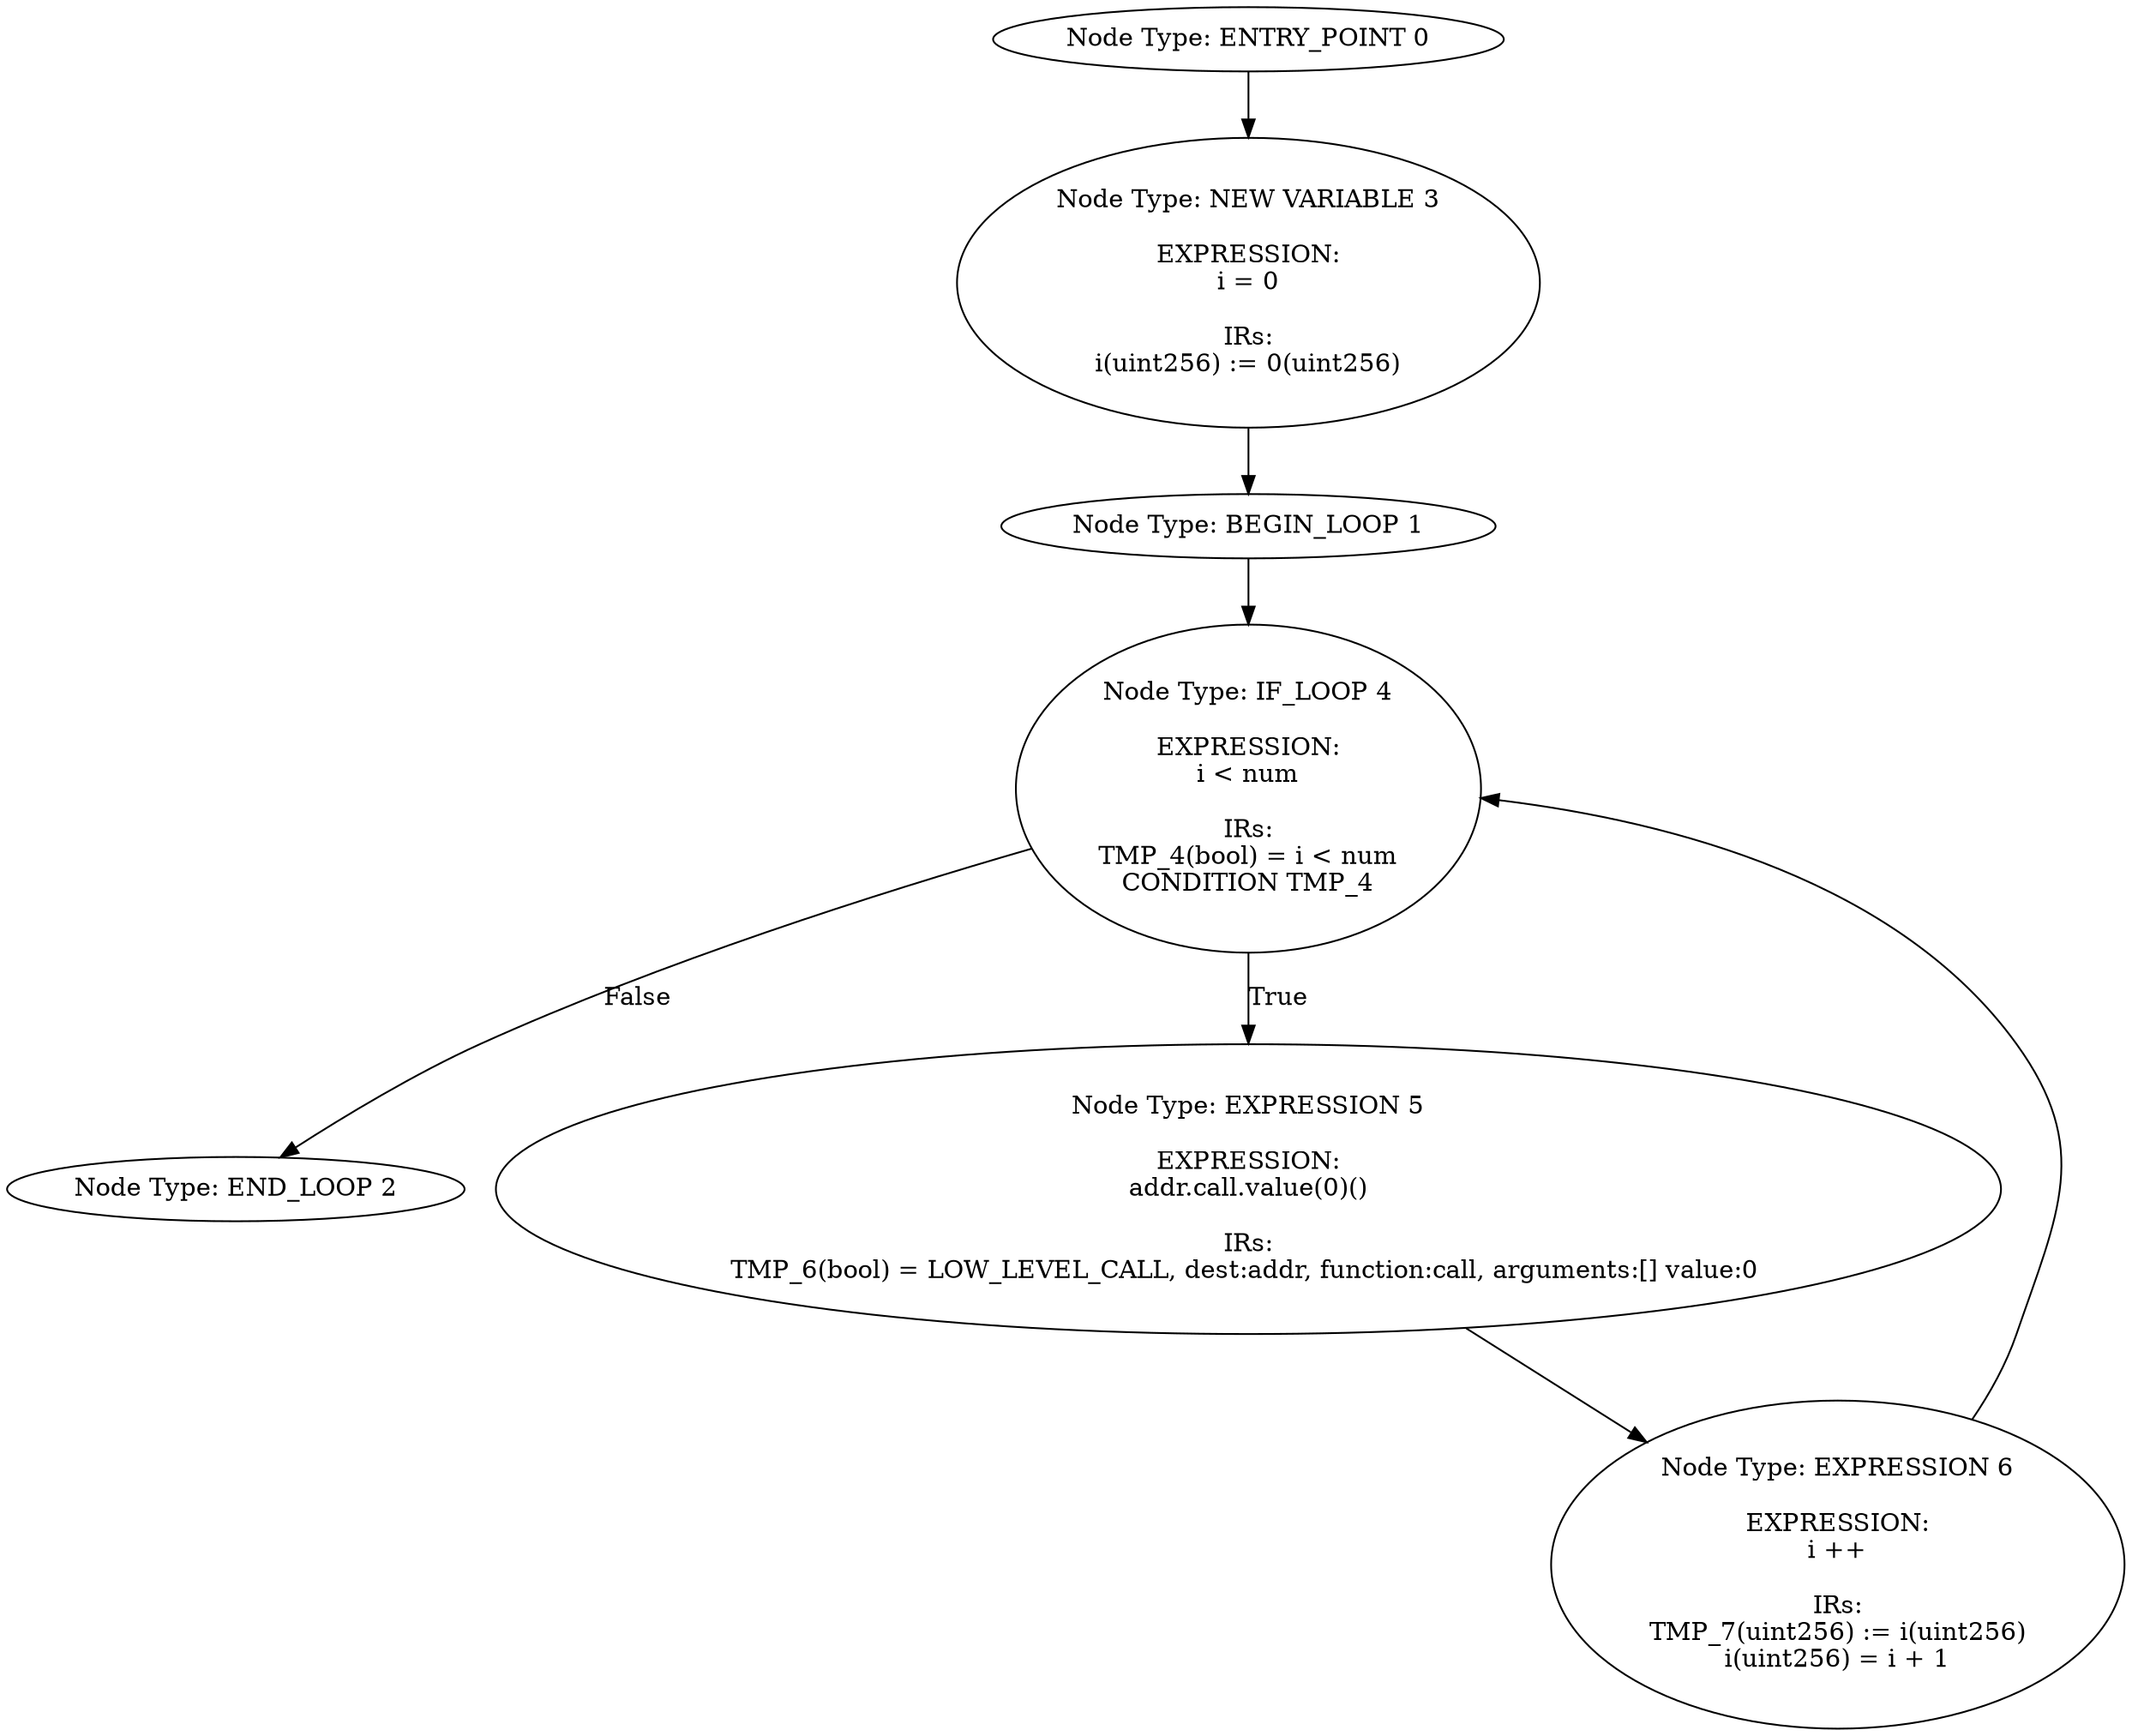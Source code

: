 digraph{
0[label="Node Type: ENTRY_POINT 0
"];
0->3;
1[label="Node Type: BEGIN_LOOP 1
"];
1->4;
2[label="Node Type: END_LOOP 2
"];
3[label="Node Type: NEW VARIABLE 3

EXPRESSION:
i = 0

IRs:
i(uint256) := 0(uint256)"];
3->1;
4[label="Node Type: IF_LOOP 4

EXPRESSION:
i < num

IRs:
TMP_4(bool) = i < num
CONDITION TMP_4"];
4->5[label="True"];
4->2[label="False"];
5[label="Node Type: EXPRESSION 5

EXPRESSION:
addr.call.value(0)()

IRs:
TMP_6(bool) = LOW_LEVEL_CALL, dest:addr, function:call, arguments:[] value:0 "];
5->6;
6[label="Node Type: EXPRESSION 6

EXPRESSION:
i ++

IRs:
TMP_7(uint256) := i(uint256)
i(uint256) = i + 1"];
6->4;
}
